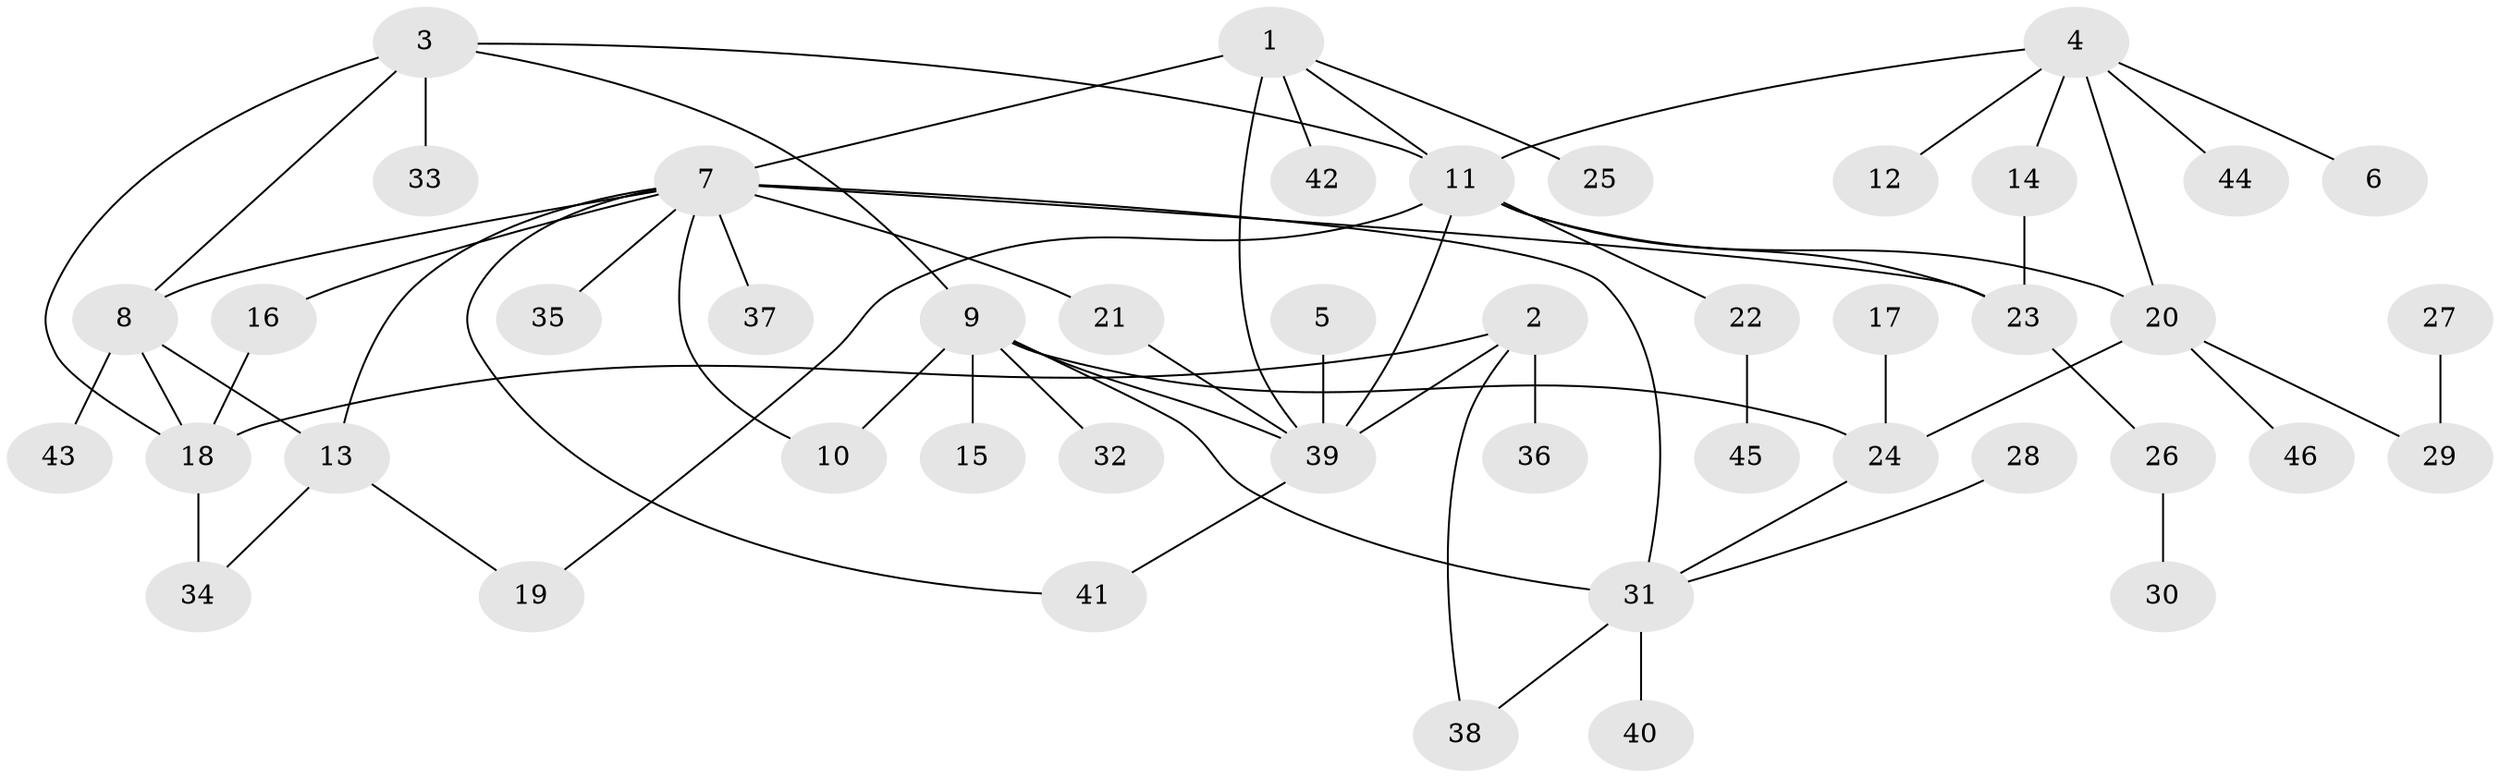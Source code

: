 // original degree distribution, {13: 0.0136986301369863, 6: 0.0684931506849315, 2: 0.2876712328767123, 8: 0.0136986301369863, 5: 0.0410958904109589, 9: 0.0273972602739726, 7: 0.0136986301369863, 1: 0.4520547945205479, 4: 0.0273972602739726, 3: 0.0547945205479452}
// Generated by graph-tools (version 1.1) at 2025/37/03/04/25 23:37:48]
// undirected, 46 vertices, 64 edges
graph export_dot {
  node [color=gray90,style=filled];
  1;
  2;
  3;
  4;
  5;
  6;
  7;
  8;
  9;
  10;
  11;
  12;
  13;
  14;
  15;
  16;
  17;
  18;
  19;
  20;
  21;
  22;
  23;
  24;
  25;
  26;
  27;
  28;
  29;
  30;
  31;
  32;
  33;
  34;
  35;
  36;
  37;
  38;
  39;
  40;
  41;
  42;
  43;
  44;
  45;
  46;
  1 -- 7 [weight=2.0];
  1 -- 11 [weight=1.0];
  1 -- 25 [weight=1.0];
  1 -- 39 [weight=1.0];
  1 -- 42 [weight=1.0];
  2 -- 18 [weight=1.0];
  2 -- 36 [weight=1.0];
  2 -- 38 [weight=1.0];
  2 -- 39 [weight=2.0];
  3 -- 8 [weight=1.0];
  3 -- 9 [weight=1.0];
  3 -- 11 [weight=1.0];
  3 -- 18 [weight=1.0];
  3 -- 33 [weight=1.0];
  4 -- 6 [weight=1.0];
  4 -- 11 [weight=1.0];
  4 -- 12 [weight=1.0];
  4 -- 14 [weight=1.0];
  4 -- 20 [weight=1.0];
  4 -- 44 [weight=1.0];
  5 -- 39 [weight=1.0];
  7 -- 8 [weight=1.0];
  7 -- 10 [weight=1.0];
  7 -- 13 [weight=1.0];
  7 -- 16 [weight=1.0];
  7 -- 21 [weight=1.0];
  7 -- 23 [weight=1.0];
  7 -- 31 [weight=1.0];
  7 -- 35 [weight=1.0];
  7 -- 37 [weight=1.0];
  7 -- 41 [weight=1.0];
  8 -- 13 [weight=1.0];
  8 -- 18 [weight=1.0];
  8 -- 43 [weight=1.0];
  9 -- 10 [weight=1.0];
  9 -- 15 [weight=1.0];
  9 -- 24 [weight=1.0];
  9 -- 31 [weight=1.0];
  9 -- 32 [weight=1.0];
  9 -- 39 [weight=1.0];
  11 -- 19 [weight=1.0];
  11 -- 20 [weight=1.0];
  11 -- 22 [weight=1.0];
  11 -- 23 [weight=1.0];
  11 -- 39 [weight=1.0];
  13 -- 19 [weight=1.0];
  13 -- 34 [weight=1.0];
  14 -- 23 [weight=1.0];
  16 -- 18 [weight=1.0];
  17 -- 24 [weight=1.0];
  18 -- 34 [weight=1.0];
  20 -- 24 [weight=1.0];
  20 -- 29 [weight=1.0];
  20 -- 46 [weight=1.0];
  21 -- 39 [weight=1.0];
  22 -- 45 [weight=1.0];
  23 -- 26 [weight=1.0];
  24 -- 31 [weight=1.0];
  26 -- 30 [weight=1.0];
  27 -- 29 [weight=1.0];
  28 -- 31 [weight=1.0];
  31 -- 38 [weight=1.0];
  31 -- 40 [weight=1.0];
  39 -- 41 [weight=1.0];
}
